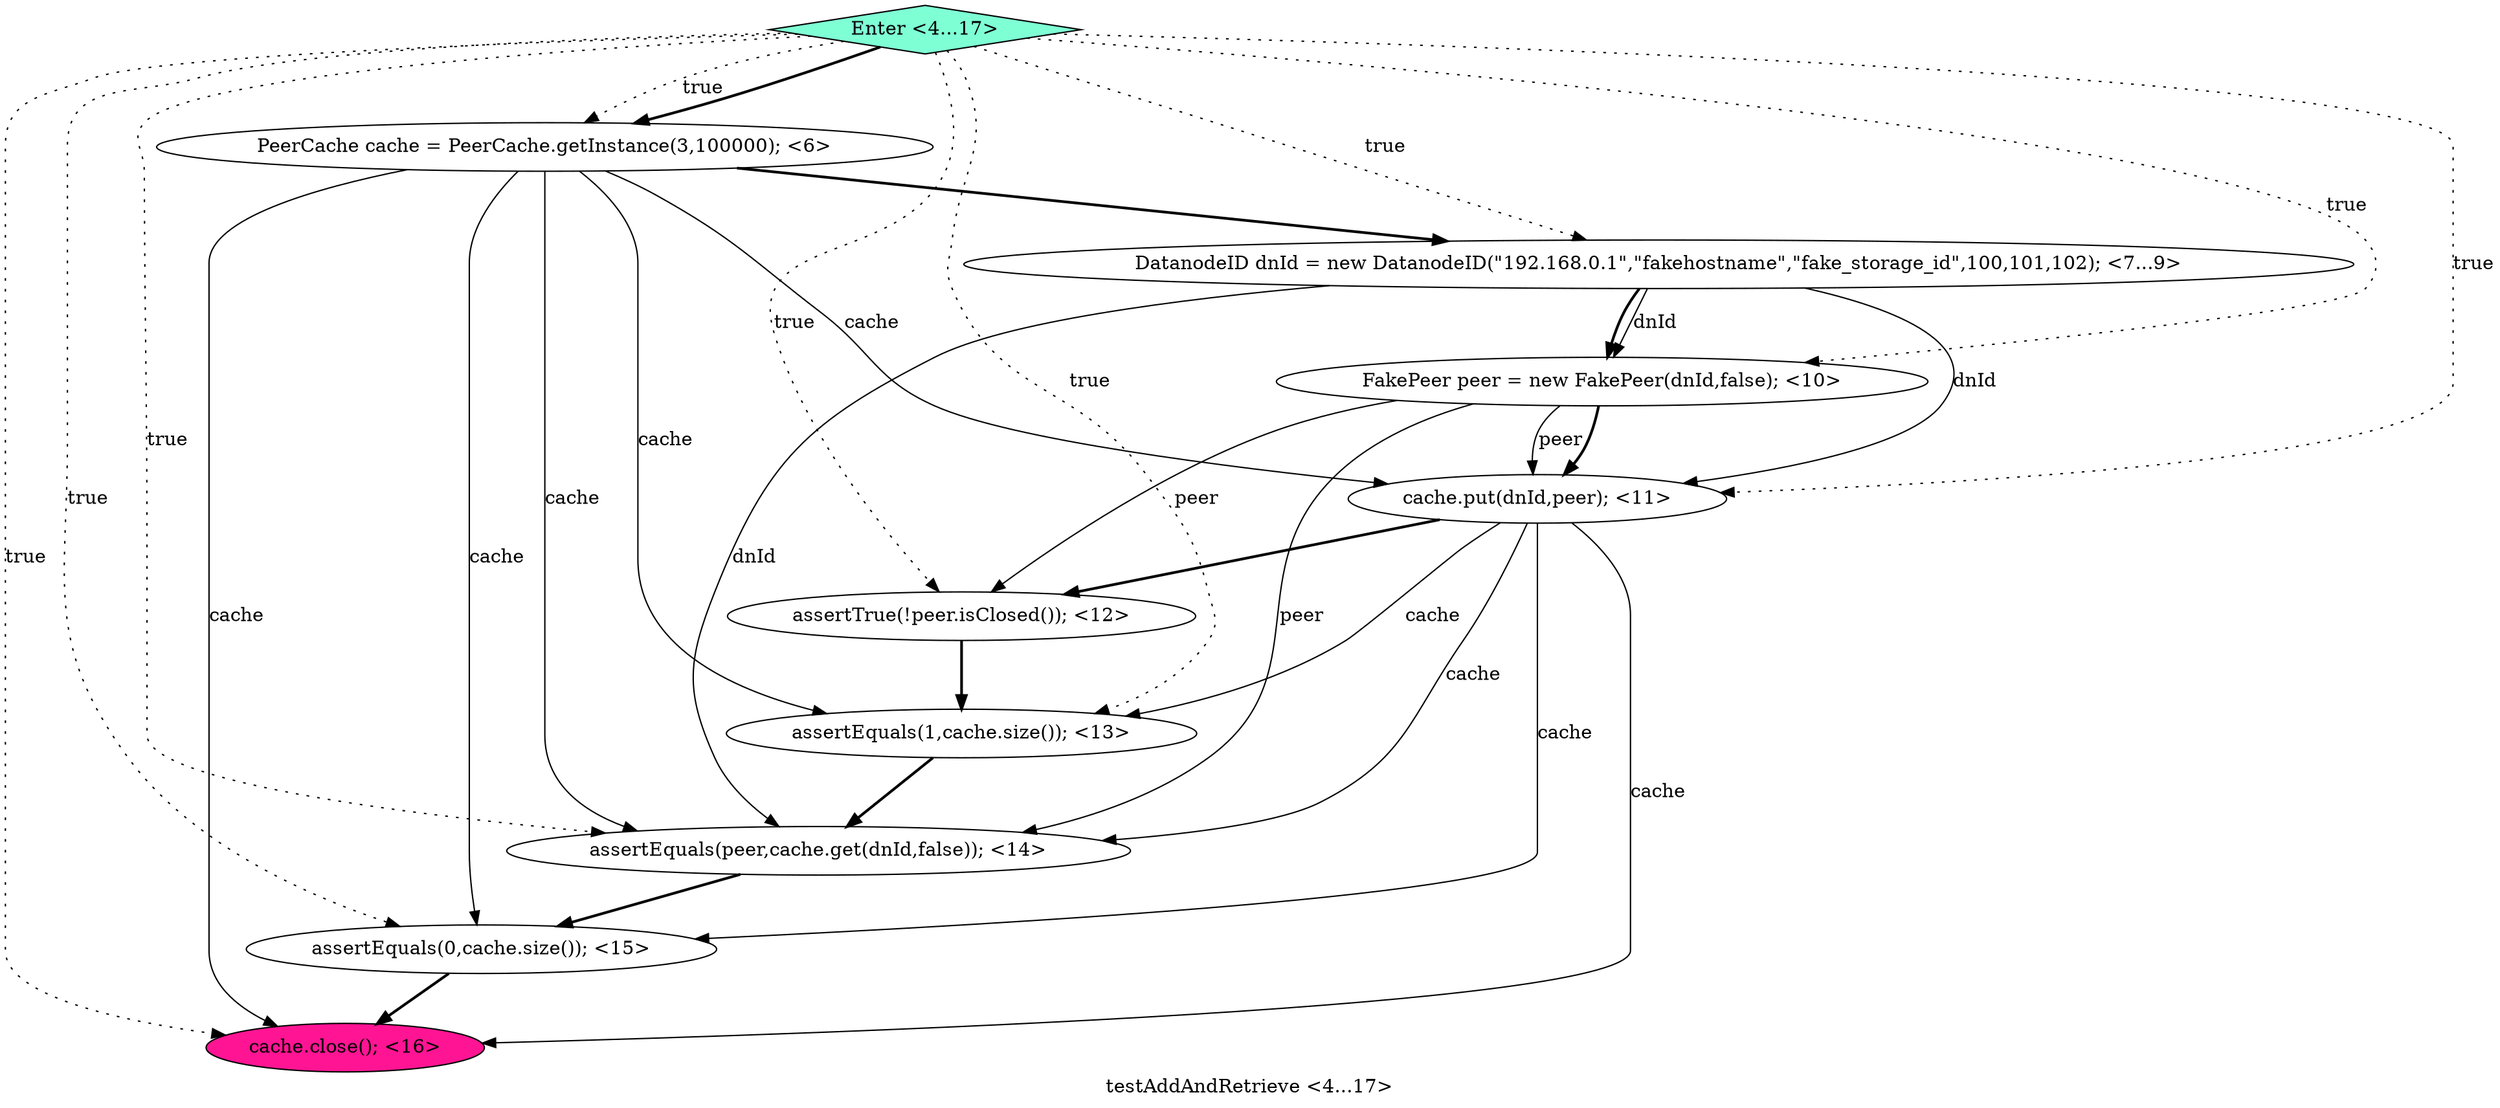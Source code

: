 digraph PDG {
label = "testAddAndRetrieve <4...17>";
0.2 [style = filled, label = "FakePeer peer = new FakePeer(dnId,false); <10>", fillcolor = white, shape = ellipse];
0.6 [style = filled, label = "assertEquals(peer,cache.get(dnId,false)); <14>", fillcolor = white, shape = ellipse];
0.9 [style = filled, label = "Enter <4...17>", fillcolor = aquamarine, shape = diamond];
0.4 [style = filled, label = "assertTrue(!peer.isClosed()); <12>", fillcolor = white, shape = ellipse];
0.1 [style = filled, label = "DatanodeID dnId = new DatanodeID(\"192.168.0.1\",\"fakehostname\",\"fake_storage_id\",100,101,102); <7...9>", fillcolor = white, shape = ellipse];
0.0 [style = filled, label = "PeerCache cache = PeerCache.getInstance(3,100000); <6>", fillcolor = white, shape = ellipse];
0.3 [style = filled, label = "cache.put(dnId,peer); <11>", fillcolor = white, shape = ellipse];
0.5 [style = filled, label = "assertEquals(1,cache.size()); <13>", fillcolor = white, shape = ellipse];
0.7 [style = filled, label = "assertEquals(0,cache.size()); <15>", fillcolor = white, shape = ellipse];
0.8 [style = filled, label = "cache.close(); <16>", fillcolor = deeppink, shape = ellipse];
0.0 -> 0.1 [style = bold, label=""];
0.0 -> 0.3 [style = solid, label="cache"];
0.0 -> 0.5 [style = solid, label="cache"];
0.0 -> 0.6 [style = solid, label="cache"];
0.0 -> 0.7 [style = solid, label="cache"];
0.0 -> 0.8 [style = solid, label="cache"];
0.1 -> 0.2 [style = solid, label="dnId"];
0.1 -> 0.2 [style = bold, label=""];
0.1 -> 0.3 [style = solid, label="dnId"];
0.1 -> 0.6 [style = solid, label="dnId"];
0.2 -> 0.3 [style = solid, label="peer"];
0.2 -> 0.3 [style = bold, label=""];
0.2 -> 0.4 [style = solid, label="peer"];
0.2 -> 0.6 [style = solid, label="peer"];
0.3 -> 0.4 [style = bold, label=""];
0.3 -> 0.5 [style = solid, label="cache"];
0.3 -> 0.6 [style = solid, label="cache"];
0.3 -> 0.7 [style = solid, label="cache"];
0.3 -> 0.8 [style = solid, label="cache"];
0.4 -> 0.5 [style = bold, label=""];
0.5 -> 0.6 [style = bold, label=""];
0.6 -> 0.7 [style = bold, label=""];
0.7 -> 0.8 [style = bold, label=""];
0.9 -> 0.0 [style = dotted, label="true"];
0.9 -> 0.0 [style = bold, label=""];
0.9 -> 0.1 [style = dotted, label="true"];
0.9 -> 0.2 [style = dotted, label="true"];
0.9 -> 0.3 [style = dotted, label="true"];
0.9 -> 0.4 [style = dotted, label="true"];
0.9 -> 0.5 [style = dotted, label="true"];
0.9 -> 0.6 [style = dotted, label="true"];
0.9 -> 0.7 [style = dotted, label="true"];
0.9 -> 0.8 [style = dotted, label="true"];
}
